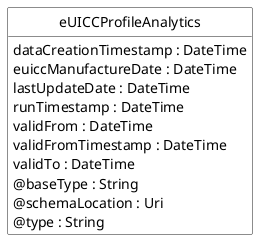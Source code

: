 @startuml
hide circle
hide methods
hide stereotype
show <<Enumeration>> stereotype
skinparam class {
   BackgroundColor<<Enumeration>> #E6F5F7
   BackgroundColor<<Ref>> #FFFFE0
   BackgroundColor<<Pivot>> #FFFFFFF
   BackgroundColor<<SimpleType>> #E2F0DA
   BackgroundColor #FCF2E3
}

class eUICCProfileAnalytics <<Pivot>> {
    dataCreationTimestamp : DateTime
    euiccManufactureDate : DateTime
    lastUpdateDate : DateTime
    runTimestamp : DateTime
    validFrom : DateTime
    validFromTimestamp : DateTime
    validTo : DateTime
    @baseType : String
    @schemaLocation : Uri
    @type : String
}


@enduml